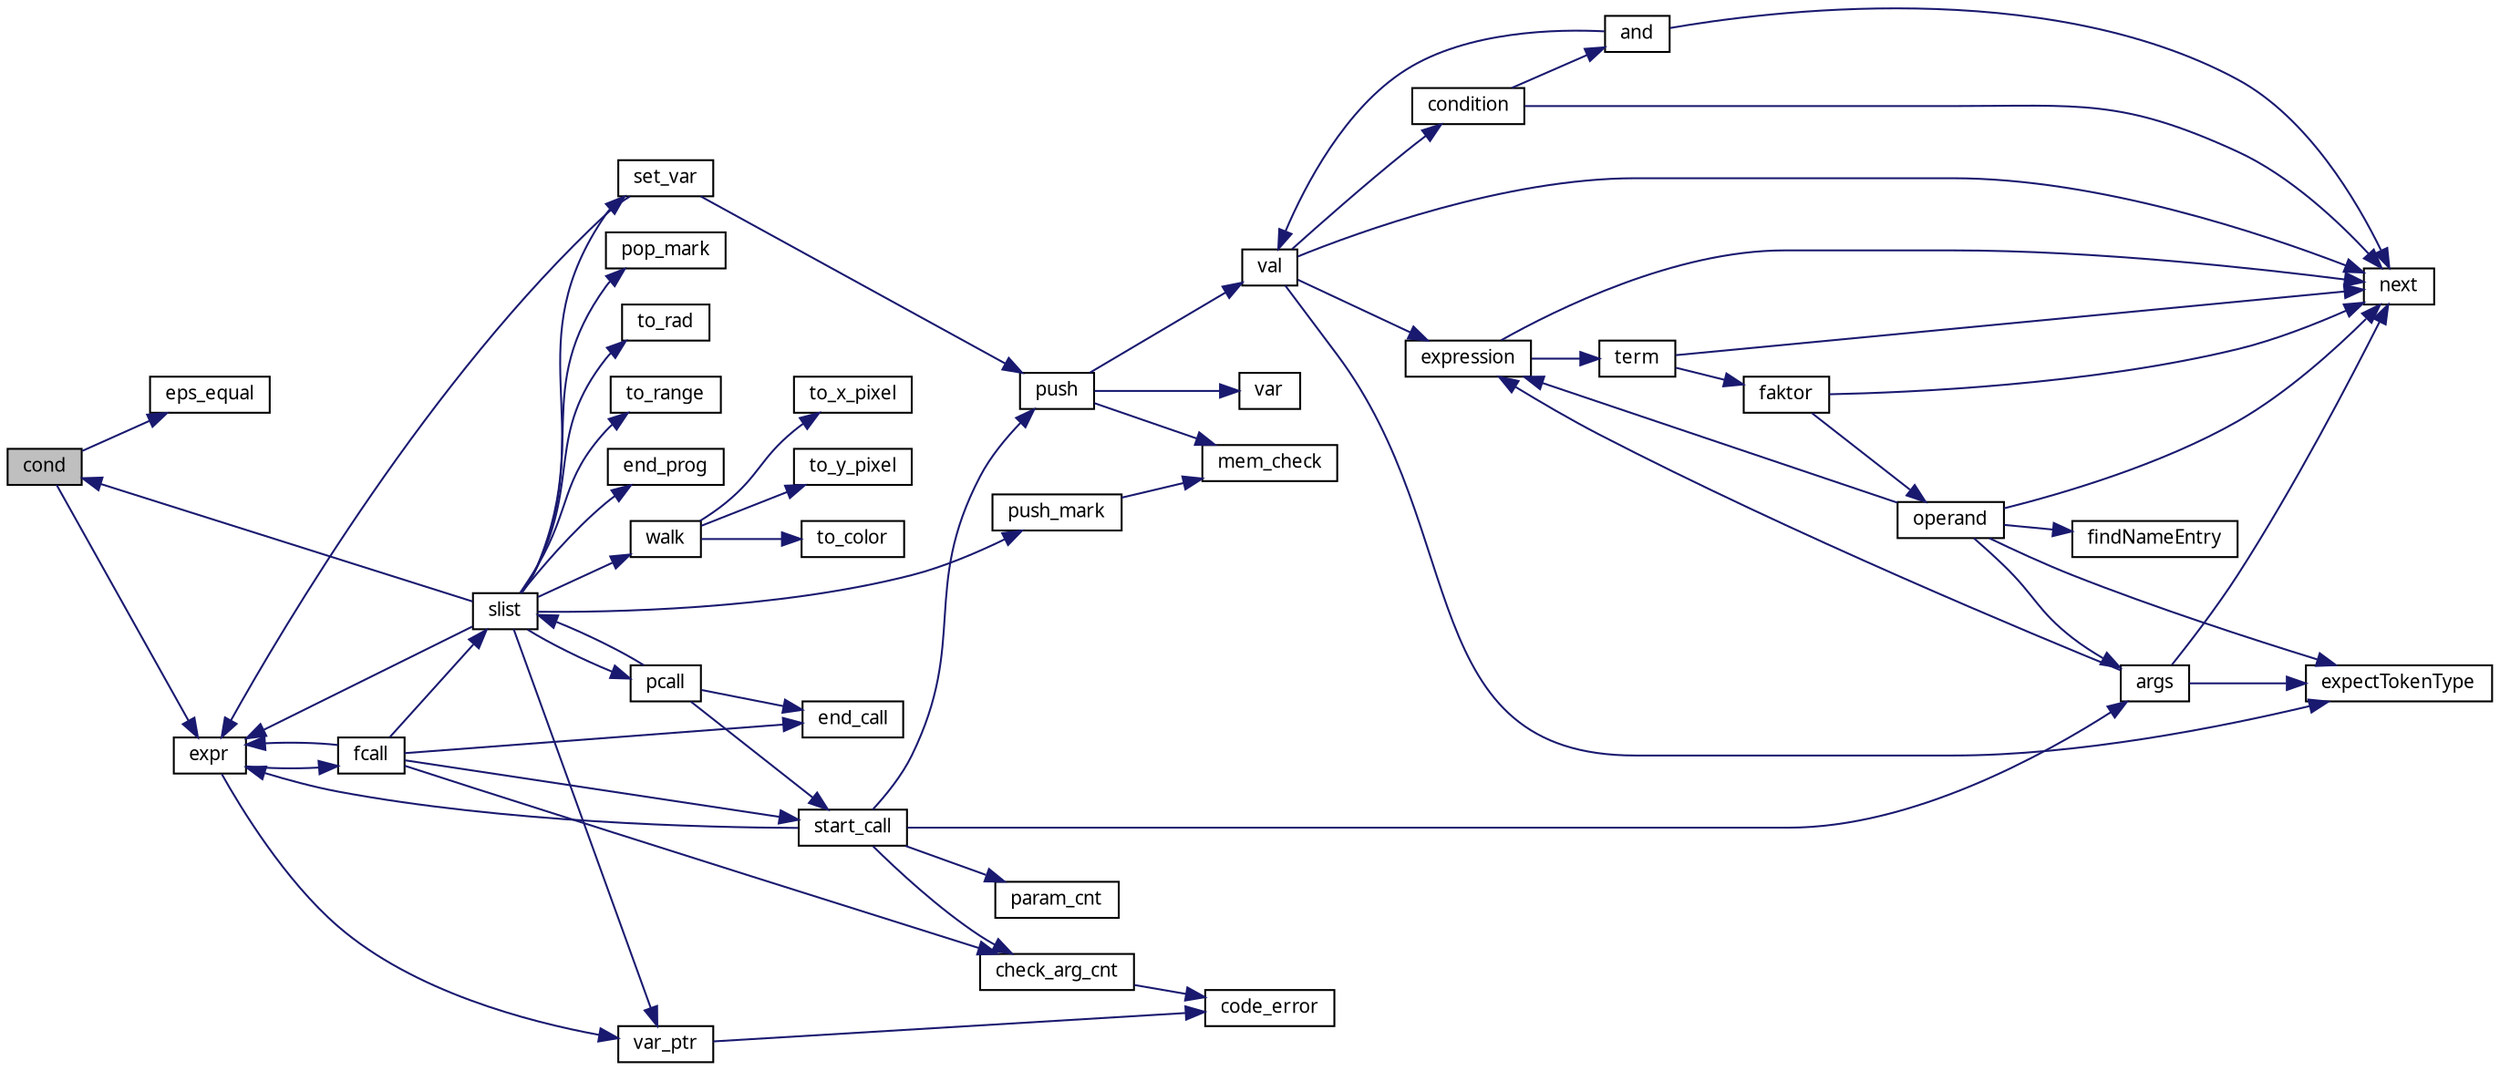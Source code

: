 digraph "cond"
{
 // LATEX_PDF_SIZE
  edge [fontname="LiberationSans-Regular.ttf",fontsize="10",labelfontname="LiberationSans-Regular.ttf",labelfontsize="10"];
  node [fontname="LiberationSans-Regular.ttf",fontsize="10",shape=record];
  rankdir="LR";
  Node1 [label="cond",height=0.2,width=0.4,color="black", fillcolor="grey75", style="filled", fontcolor="black",tooltip=" "];
  Node1 -> Node2 [color="midnightblue",fontsize="10",style="solid",fontname="LiberationSans-Regular.ttf"];
  Node2 [label="eps_equal",height=0.2,width=0.4,color="black", fillcolor="white", style="filled",URL="$eval_8c.html#a3c848bb9d6463b31dfc78522dd72f240",tooltip=" "];
  Node1 -> Node3 [color="midnightblue",fontsize="10",style="solid",fontname="LiberationSans-Regular.ttf"];
  Node3 [label="expr",height=0.2,width=0.4,color="black", fillcolor="white", style="filled",URL="$eval_8c.html#a5d44ae5aa9326005cd76588b7724e2ac",tooltip=" "];
  Node3 -> Node4 [color="midnightblue",fontsize="10",style="solid",fontname="LiberationSans-Regular.ttf"];
  Node4 [label="fcall",height=0.2,width=0.4,color="black", fillcolor="white", style="filled",URL="$eval_8c.html#ac7678808a3b57ca1539a03201cec88be",tooltip=" "];
  Node4 -> Node5 [color="midnightblue",fontsize="10",style="solid",fontname="LiberationSans-Regular.ttf"];
  Node5 [label="check_arg_cnt",height=0.2,width=0.4,color="black", fillcolor="white", style="filled",URL="$eval_8c.html#a7ce05a41106efc725cca6ddc134712c5",tooltip=" "];
  Node5 -> Node6 [color="midnightblue",fontsize="10",style="solid",fontname="LiberationSans-Regular.ttf"];
  Node6 [label="code_error",height=0.2,width=0.4,color="black", fillcolor="white", style="filled",URL="$main_8c.html#ad480f9b7ef4d4e46ba6713afd0ffa0be",tooltip=" "];
  Node4 -> Node7 [color="midnightblue",fontsize="10",style="solid",fontname="LiberationSans-Regular.ttf"];
  Node7 [label="end_call",height=0.2,width=0.4,color="black", fillcolor="white", style="filled",URL="$eval_8c.html#ae727d4a925aff0911bbdd4510770a609",tooltip=" "];
  Node4 -> Node3 [color="midnightblue",fontsize="10",style="solid",fontname="LiberationSans-Regular.ttf"];
  Node4 -> Node8 [color="midnightblue",fontsize="10",style="solid",fontname="LiberationSans-Regular.ttf"];
  Node8 [label="slist",height=0.2,width=0.4,color="black", fillcolor="white", style="filled",URL="$eval_8c.html#a7fe074caebef01ff0146927c0532f3cc",tooltip=" "];
  Node8 -> Node1 [color="midnightblue",fontsize="10",style="solid",fontname="LiberationSans-Regular.ttf"];
  Node8 -> Node9 [color="midnightblue",fontsize="10",style="solid",fontname="LiberationSans-Regular.ttf"];
  Node9 [label="end_prog",height=0.2,width=0.4,color="black", fillcolor="white", style="filled",URL="$eval_8c.html#a3026b52aea751bf20e8674665206cd89",tooltip=" "];
  Node8 -> Node3 [color="midnightblue",fontsize="10",style="solid",fontname="LiberationSans-Regular.ttf"];
  Node8 -> Node10 [color="midnightblue",fontsize="10",style="solid",fontname="LiberationSans-Regular.ttf"];
  Node10 [label="pcall",height=0.2,width=0.4,color="black", fillcolor="white", style="filled",URL="$eval_8c.html#a1207df5be5fcfe8e47e9c54abadbed96",tooltip=" "];
  Node10 -> Node7 [color="midnightblue",fontsize="10",style="solid",fontname="LiberationSans-Regular.ttf"];
  Node10 -> Node8 [color="midnightblue",fontsize="10",style="solid",fontname="LiberationSans-Regular.ttf"];
  Node10 -> Node11 [color="midnightblue",fontsize="10",style="solid",fontname="LiberationSans-Regular.ttf"];
  Node11 [label="start_call",height=0.2,width=0.4,color="black", fillcolor="white", style="filled",URL="$eval_8c.html#aae26c99fcd5b82d115189b1122f5d0a0",tooltip=" "];
  Node11 -> Node12 [color="midnightblue",fontsize="10",style="solid",fontname="LiberationSans-Regular.ttf"];
  Node12 [label="args",height=0.2,width=0.4,color="black", fillcolor="white", style="filled",URL="$parse_8c.html#a2163d6cb4e700c66c35600edcc97aee7",tooltip="Parsen von Argument-Listen."];
  Node12 -> Node13 [color="midnightblue",fontsize="10",style="solid",fontname="LiberationSans-Regular.ttf"];
  Node13 [label="expectTokenType",height=0.2,width=0.4,color="black", fillcolor="white", style="filled",URL="$parse_8c.html#a72766d9d606eee9f4032df8622a6d70d",tooltip="Überprüfung, ob der aktuelle Token dem erwartetem Typen entspricht -> Fehlermeldung + Programmabbruch..."];
  Node12 -> Node14 [color="midnightblue",fontsize="10",style="solid",fontname="LiberationSans-Regular.ttf"];
  Node14 [label="expression",height=0.2,width=0.4,color="black", fillcolor="white", style="filled",URL="$parse_8c.html#ae1b73fa9a679f12f99603a8e036f29a1",tooltip="Parsen von mathematischen Ausdrücken."];
  Node14 -> Node15 [color="midnightblue",fontsize="10",style="solid",fontname="LiberationSans-Regular.ttf"];
  Node15 [label="next",height=0.2,width=0.4,color="black", fillcolor="white", style="filled",URL="$parse_8c.html#a787ad0ee03f539f4a2904660bb6b8ce7",tooltip="aktuellen Token auf den Nächsten setzen"];
  Node14 -> Node16 [color="midnightblue",fontsize="10",style="solid",fontname="LiberationSans-Regular.ttf"];
  Node16 [label="term",height=0.2,width=0.4,color="black", fillcolor="white", style="filled",URL="$parse_8c.html#a8455fef910204ded541f8f1aa43f2a69",tooltip="Parsen von Termen."];
  Node16 -> Node17 [color="midnightblue",fontsize="10",style="solid",fontname="LiberationSans-Regular.ttf"];
  Node17 [label="faktor",height=0.2,width=0.4,color="black", fillcolor="white", style="filled",URL="$parse_8c.html#a340afd1a010d6fc6a7d4ed1f4cd0abbf",tooltip="Parsen von Faktoren."];
  Node17 -> Node15 [color="midnightblue",fontsize="10",style="solid",fontname="LiberationSans-Regular.ttf"];
  Node17 -> Node18 [color="midnightblue",fontsize="10",style="solid",fontname="LiberationSans-Regular.ttf"];
  Node18 [label="operand",height=0.2,width=0.4,color="black", fillcolor="white", style="filled",URL="$parse_8c.html#ab9515122dd01b9c3bf6934505b9d6106",tooltip="Parsen von Operanden."];
  Node18 -> Node12 [color="midnightblue",fontsize="10",style="solid",fontname="LiberationSans-Regular.ttf"];
  Node18 -> Node13 [color="midnightblue",fontsize="10",style="solid",fontname="LiberationSans-Regular.ttf"];
  Node18 -> Node14 [color="midnightblue",fontsize="10",style="solid",fontname="LiberationSans-Regular.ttf"];
  Node18 -> Node19 [color="midnightblue",fontsize="10",style="solid",fontname="LiberationSans-Regular.ttf"];
  Node19 [label="findNameEntry",height=0.2,width=0.4,color="black", fillcolor="white", style="filled",URL="$parse_8c.html#a0f9a0aa6c8d036339d3a494c17e1320d",tooltip="Lineare Suche eines Namens in der Namenstabelle (quick and dirty Lösung -> normalerweise sind Hashtab..."];
  Node18 -> Node15 [color="midnightblue",fontsize="10",style="solid",fontname="LiberationSans-Regular.ttf"];
  Node16 -> Node15 [color="midnightblue",fontsize="10",style="solid",fontname="LiberationSans-Regular.ttf"];
  Node12 -> Node15 [color="midnightblue",fontsize="10",style="solid",fontname="LiberationSans-Regular.ttf"];
  Node11 -> Node5 [color="midnightblue",fontsize="10",style="solid",fontname="LiberationSans-Regular.ttf"];
  Node11 -> Node3 [color="midnightblue",fontsize="10",style="solid",fontname="LiberationSans-Regular.ttf"];
  Node11 -> Node20 [color="midnightblue",fontsize="10",style="solid",fontname="LiberationSans-Regular.ttf"];
  Node20 [label="param_cnt",height=0.2,width=0.4,color="black", fillcolor="white", style="filled",URL="$eval_8c.html#ae3a61906d96f528029b8d36cba50e310",tooltip=" "];
  Node11 -> Node21 [color="midnightblue",fontsize="10",style="solid",fontname="LiberationSans-Regular.ttf"];
  Node21 [label="push",height=0.2,width=0.4,color="black", fillcolor="white", style="filled",URL="$eval_8c.html#a21616ef7b9f6694d3ba523226213755e",tooltip=" "];
  Node21 -> Node22 [color="midnightblue",fontsize="10",style="solid",fontname="LiberationSans-Regular.ttf"];
  Node22 [label="mem_check",height=0.2,width=0.4,color="black", fillcolor="white", style="filled",URL="$main_8c.html#a0d74806279f74450fea21a03b1825563",tooltip=" "];
  Node21 -> Node23 [color="midnightblue",fontsize="10",style="solid",fontname="LiberationSans-Regular.ttf"];
  Node23 [label="val",height=0.2,width=0.4,color="black", fillcolor="white", style="filled",URL="$parse_8c.html#af308eab887b87fb8f14d8df1dcddad3d",tooltip="Parsen von Wahrheitswerten (ToDo)"];
  Node23 -> Node24 [color="midnightblue",fontsize="10",style="solid",fontname="LiberationSans-Regular.ttf"];
  Node24 [label="condition",height=0.2,width=0.4,color="black", fillcolor="white", style="filled",URL="$parse_8c.html#a953fce1ce73d9322eec5ab8d8927cca4",tooltip="Parsen logischer Ausdrücke."];
  Node24 -> Node25 [color="midnightblue",fontsize="10",style="solid",fontname="LiberationSans-Regular.ttf"];
  Node25 [label="and",height=0.2,width=0.4,color="black", fillcolor="white", style="filled",URL="$parse_8c.html#a486115f3279c9a99d32888aa9b4122e3",tooltip="Parsen logischer UND-Ausdrücke."];
  Node25 -> Node15 [color="midnightblue",fontsize="10",style="solid",fontname="LiberationSans-Regular.ttf"];
  Node25 -> Node23 [color="midnightblue",fontsize="10",style="solid",fontname="LiberationSans-Regular.ttf"];
  Node24 -> Node15 [color="midnightblue",fontsize="10",style="solid",fontname="LiberationSans-Regular.ttf"];
  Node23 -> Node13 [color="midnightblue",fontsize="10",style="solid",fontname="LiberationSans-Regular.ttf"];
  Node23 -> Node14 [color="midnightblue",fontsize="10",style="solid",fontname="LiberationSans-Regular.ttf"];
  Node23 -> Node15 [color="midnightblue",fontsize="10",style="solid",fontname="LiberationSans-Regular.ttf"];
  Node21 -> Node26 [color="midnightblue",fontsize="10",style="solid",fontname="LiberationSans-Regular.ttf"];
  Node26 [label="var",height=0.2,width=0.4,color="black", fillcolor="white", style="filled",URL="$parse_8c.html#a66e534895dc627672543e3dca09a168b",tooltip=" "];
  Node8 -> Node27 [color="midnightblue",fontsize="10",style="solid",fontname="LiberationSans-Regular.ttf"];
  Node27 [label="pop_mark",height=0.2,width=0.4,color="black", fillcolor="white", style="filled",URL="$eval_8c.html#a0c4b9ecc642a069b47f478715506366b",tooltip=" "];
  Node8 -> Node28 [color="midnightblue",fontsize="10",style="solid",fontname="LiberationSans-Regular.ttf"];
  Node28 [label="push_mark",height=0.2,width=0.4,color="black", fillcolor="white", style="filled",URL="$eval_8c.html#a141611acf81cb4595d1f48458dd1d343",tooltip=" "];
  Node28 -> Node22 [color="midnightblue",fontsize="10",style="solid",fontname="LiberationSans-Regular.ttf"];
  Node8 -> Node29 [color="midnightblue",fontsize="10",style="solid",fontname="LiberationSans-Regular.ttf"];
  Node29 [label="set_var",height=0.2,width=0.4,color="black", fillcolor="white", style="filled",URL="$eval_8c.html#a711e3a83547cbf5cda6e8cc7f6ffc0c4",tooltip=" "];
  Node29 -> Node3 [color="midnightblue",fontsize="10",style="solid",fontname="LiberationSans-Regular.ttf"];
  Node29 -> Node21 [color="midnightblue",fontsize="10",style="solid",fontname="LiberationSans-Regular.ttf"];
  Node8 -> Node30 [color="midnightblue",fontsize="10",style="solid",fontname="LiberationSans-Regular.ttf"];
  Node30 [label="to_rad",height=0.2,width=0.4,color="black", fillcolor="white", style="filled",URL="$eval_8c.html#aa06fe04b80d6180cb9acd5fd690ac85c",tooltip=" "];
  Node8 -> Node31 [color="midnightblue",fontsize="10",style="solid",fontname="LiberationSans-Regular.ttf"];
  Node31 [label="to_range",height=0.2,width=0.4,color="black", fillcolor="white", style="filled",URL="$eval_8c.html#aa7ffe4f84ea1dbac0b574e8b1e4d4993",tooltip=" "];
  Node8 -> Node32 [color="midnightblue",fontsize="10",style="solid",fontname="LiberationSans-Regular.ttf"];
  Node32 [label="var_ptr",height=0.2,width=0.4,color="black", fillcolor="white", style="filled",URL="$eval_8c.html#ac7ecdc7854271564169ca61956b2f15c",tooltip=" "];
  Node32 -> Node6 [color="midnightblue",fontsize="10",style="solid",fontname="LiberationSans-Regular.ttf"];
  Node8 -> Node33 [color="midnightblue",fontsize="10",style="solid",fontname="LiberationSans-Regular.ttf"];
  Node33 [label="walk",height=0.2,width=0.4,color="black", fillcolor="white", style="filled",URL="$eval_8c.html#aa103be58b5070ecf4ec1830622825659",tooltip=" "];
  Node33 -> Node34 [color="midnightblue",fontsize="10",style="solid",fontname="LiberationSans-Regular.ttf"];
  Node34 [label="to_color",height=0.2,width=0.4,color="black", fillcolor="white", style="filled",URL="$eval_8c.html#a832d147ee2154a80d30fd12353e319fa",tooltip=" "];
  Node33 -> Node35 [color="midnightblue",fontsize="10",style="solid",fontname="LiberationSans-Regular.ttf"];
  Node35 [label="to_x_pixel",height=0.2,width=0.4,color="black", fillcolor="white", style="filled",URL="$eval_8c.html#a92928de2d53b21833e34f26f7f0af954",tooltip=" "];
  Node33 -> Node36 [color="midnightblue",fontsize="10",style="solid",fontname="LiberationSans-Regular.ttf"];
  Node36 [label="to_y_pixel",height=0.2,width=0.4,color="black", fillcolor="white", style="filled",URL="$eval_8c.html#a1f54fee4dbbc785f0ff811e551aa8747",tooltip=" "];
  Node4 -> Node11 [color="midnightblue",fontsize="10",style="solid",fontname="LiberationSans-Regular.ttf"];
  Node3 -> Node32 [color="midnightblue",fontsize="10",style="solid",fontname="LiberationSans-Regular.ttf"];
}
